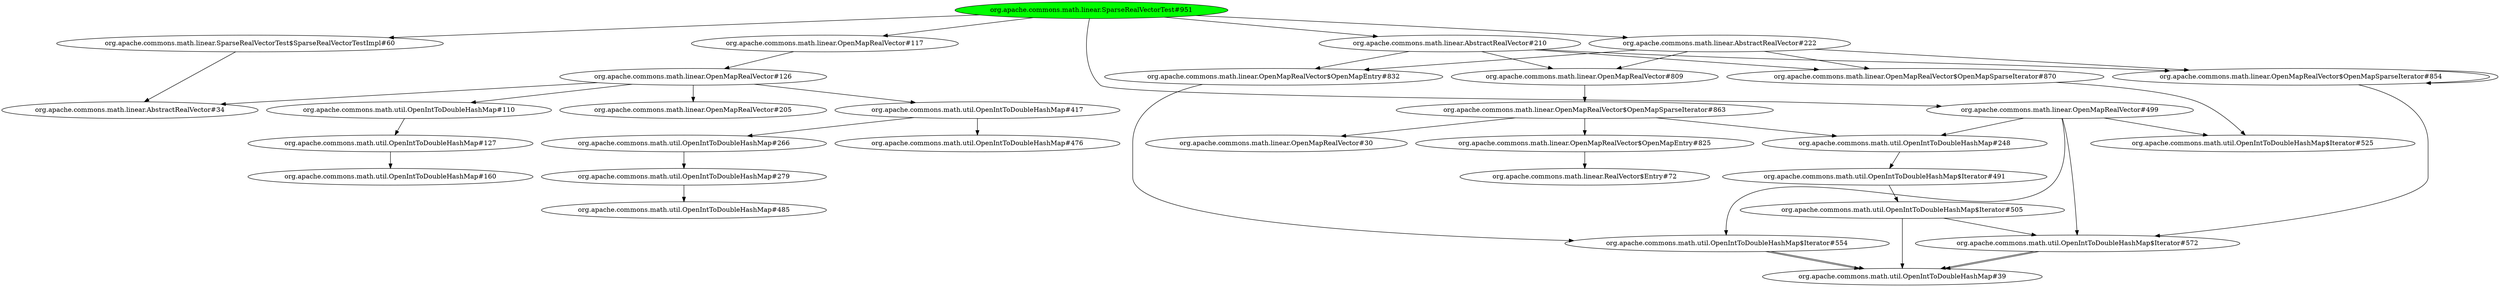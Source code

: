 digraph "cg/org.apache.commons.math.linear.SparseRealVectorTest#951"
{
	"org.apache.commons.math.linear.SparseRealVectorTest#951" [style=filled,fillcolor=green];
	"org.apache.commons.math.linear.SparseRealVectorTest#951" -> "org.apache.commons.math.linear.OpenMapRealVector#117";
	"org.apache.commons.math.linear.OpenMapRealVector#117" -> "org.apache.commons.math.linear.OpenMapRealVector#126";
	"org.apache.commons.math.linear.OpenMapRealVector#126" -> "org.apache.commons.math.linear.AbstractRealVector#34";
	"org.apache.commons.math.linear.OpenMapRealVector#126" -> "org.apache.commons.math.util.OpenIntToDoubleHashMap#110";
	"org.apache.commons.math.util.OpenIntToDoubleHashMap#110" -> "org.apache.commons.math.util.OpenIntToDoubleHashMap#127";
	"org.apache.commons.math.util.OpenIntToDoubleHashMap#127" -> "org.apache.commons.math.util.OpenIntToDoubleHashMap#160";
	"org.apache.commons.math.linear.OpenMapRealVector#126" -> "org.apache.commons.math.linear.OpenMapRealVector#205";
	"org.apache.commons.math.linear.OpenMapRealVector#126" -> "org.apache.commons.math.util.OpenIntToDoubleHashMap#417";
	"org.apache.commons.math.util.OpenIntToDoubleHashMap#417" -> "org.apache.commons.math.util.OpenIntToDoubleHashMap#266";
	"org.apache.commons.math.util.OpenIntToDoubleHashMap#266" -> "org.apache.commons.math.util.OpenIntToDoubleHashMap#279";
	"org.apache.commons.math.util.OpenIntToDoubleHashMap#279" -> "org.apache.commons.math.util.OpenIntToDoubleHashMap#485";
	"org.apache.commons.math.util.OpenIntToDoubleHashMap#417" -> "org.apache.commons.math.util.OpenIntToDoubleHashMap#476";
	"org.apache.commons.math.linear.SparseRealVectorTest#951" -> "org.apache.commons.math.linear.SparseRealVectorTest$SparseRealVectorTestImpl#60";
	"org.apache.commons.math.linear.SparseRealVectorTest$SparseRealVectorTestImpl#60" -> "org.apache.commons.math.linear.AbstractRealVector#34";
	"org.apache.commons.math.linear.SparseRealVectorTest#951" -> "org.apache.commons.math.linear.AbstractRealVector#210";
	"org.apache.commons.math.linear.AbstractRealVector#210" -> "org.apache.commons.math.linear.OpenMapRealVector#809";
	"org.apache.commons.math.linear.OpenMapRealVector#809" -> "org.apache.commons.math.linear.OpenMapRealVector$OpenMapSparseIterator#863";
	"org.apache.commons.math.linear.OpenMapRealVector$OpenMapSparseIterator#863" -> "org.apache.commons.math.linear.OpenMapRealVector#30";
	"org.apache.commons.math.linear.OpenMapRealVector$OpenMapSparseIterator#863" -> "org.apache.commons.math.util.OpenIntToDoubleHashMap#248";
	"org.apache.commons.math.util.OpenIntToDoubleHashMap#248" -> "org.apache.commons.math.util.OpenIntToDoubleHashMap$Iterator#491";
	"org.apache.commons.math.util.OpenIntToDoubleHashMap$Iterator#491" -> "org.apache.commons.math.util.OpenIntToDoubleHashMap$Iterator#505";
	"org.apache.commons.math.util.OpenIntToDoubleHashMap$Iterator#505" -> "org.apache.commons.math.util.OpenIntToDoubleHashMap#39";
	"org.apache.commons.math.util.OpenIntToDoubleHashMap$Iterator#505" -> "org.apache.commons.math.util.OpenIntToDoubleHashMap$Iterator#572";
	"org.apache.commons.math.util.OpenIntToDoubleHashMap$Iterator#572" -> "org.apache.commons.math.util.OpenIntToDoubleHashMap#39";
	"org.apache.commons.math.util.OpenIntToDoubleHashMap$Iterator#572" -> "org.apache.commons.math.util.OpenIntToDoubleHashMap#39";
	"org.apache.commons.math.linear.OpenMapRealVector$OpenMapSparseIterator#863" -> "org.apache.commons.math.linear.OpenMapRealVector$OpenMapEntry#825";
	"org.apache.commons.math.linear.OpenMapRealVector$OpenMapEntry#825" -> "org.apache.commons.math.linear.RealVector$Entry#72";
	"org.apache.commons.math.linear.AbstractRealVector#210" -> "org.apache.commons.math.linear.OpenMapRealVector$OpenMapSparseIterator#870";
	"org.apache.commons.math.linear.OpenMapRealVector$OpenMapSparseIterator#870" -> "org.apache.commons.math.util.OpenIntToDoubleHashMap$Iterator#525";
	"org.apache.commons.math.linear.AbstractRealVector#210" -> "org.apache.commons.math.linear.OpenMapRealVector$OpenMapSparseIterator#854";
	"org.apache.commons.math.linear.OpenMapRealVector$OpenMapSparseIterator#854" -> "org.apache.commons.math.linear.OpenMapRealVector$OpenMapSparseIterator#854";
	"org.apache.commons.math.linear.OpenMapRealVector$OpenMapSparseIterator#854" -> "org.apache.commons.math.util.OpenIntToDoubleHashMap$Iterator#572";
	"org.apache.commons.math.linear.AbstractRealVector#210" -> "org.apache.commons.math.linear.OpenMapRealVector$OpenMapEntry#832";
	"org.apache.commons.math.linear.OpenMapRealVector$OpenMapEntry#832" -> "org.apache.commons.math.util.OpenIntToDoubleHashMap$Iterator#554";
	"org.apache.commons.math.util.OpenIntToDoubleHashMap$Iterator#554" -> "org.apache.commons.math.util.OpenIntToDoubleHashMap#39";
	"org.apache.commons.math.util.OpenIntToDoubleHashMap$Iterator#554" -> "org.apache.commons.math.util.OpenIntToDoubleHashMap#39";
	"org.apache.commons.math.linear.SparseRealVectorTest#951" -> "org.apache.commons.math.linear.AbstractRealVector#222";
	"org.apache.commons.math.linear.AbstractRealVector#222" -> "org.apache.commons.math.linear.OpenMapRealVector#809";
	"org.apache.commons.math.linear.AbstractRealVector#222" -> "org.apache.commons.math.linear.OpenMapRealVector$OpenMapSparseIterator#870";
	"org.apache.commons.math.linear.AbstractRealVector#222" -> "org.apache.commons.math.linear.OpenMapRealVector$OpenMapSparseIterator#854";
	"org.apache.commons.math.linear.AbstractRealVector#222" -> "org.apache.commons.math.linear.OpenMapRealVector$OpenMapEntry#832";
	"org.apache.commons.math.linear.SparseRealVectorTest#951" -> "org.apache.commons.math.linear.OpenMapRealVector#499";
	"org.apache.commons.math.linear.OpenMapRealVector#499" -> "org.apache.commons.math.util.OpenIntToDoubleHashMap#248";
	"org.apache.commons.math.linear.OpenMapRealVector#499" -> "org.apache.commons.math.util.OpenIntToDoubleHashMap$Iterator#525";
	"org.apache.commons.math.linear.OpenMapRealVector#499" -> "org.apache.commons.math.util.OpenIntToDoubleHashMap$Iterator#572";
	"org.apache.commons.math.linear.OpenMapRealVector#499" -> "org.apache.commons.math.util.OpenIntToDoubleHashMap$Iterator#554";
}
